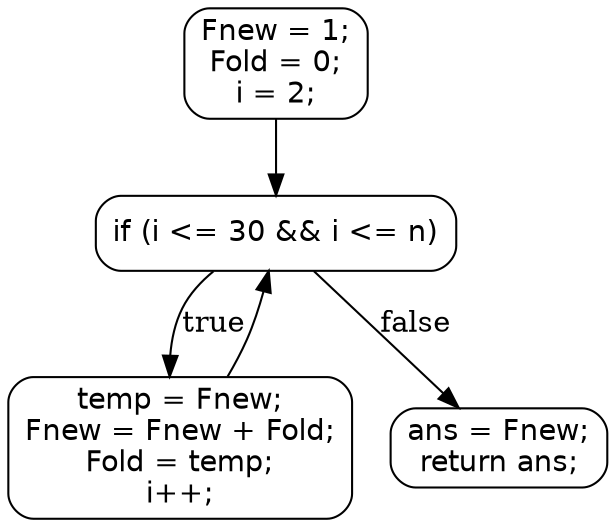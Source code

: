 digraph fib_CFG {
    node [shape=box, style=rounded, fontname="Helvetica"];
    N1 [label="Fnew = 1;\nFold = 0;\ni = 2;"];
    N2 [label="if (i <= 30 && i <= n)"];
    N3 [label="temp = Fnew;\nFnew = Fnew + Fold;\nFold = temp;\ni++;"];
    N4 [label="ans = Fnew;\nreturn ans;"];
    N1 -> N2;
    N2 -> N3 [label="true"];
    N2 -> N4 [label="false"];
    N3 -> N2;
}